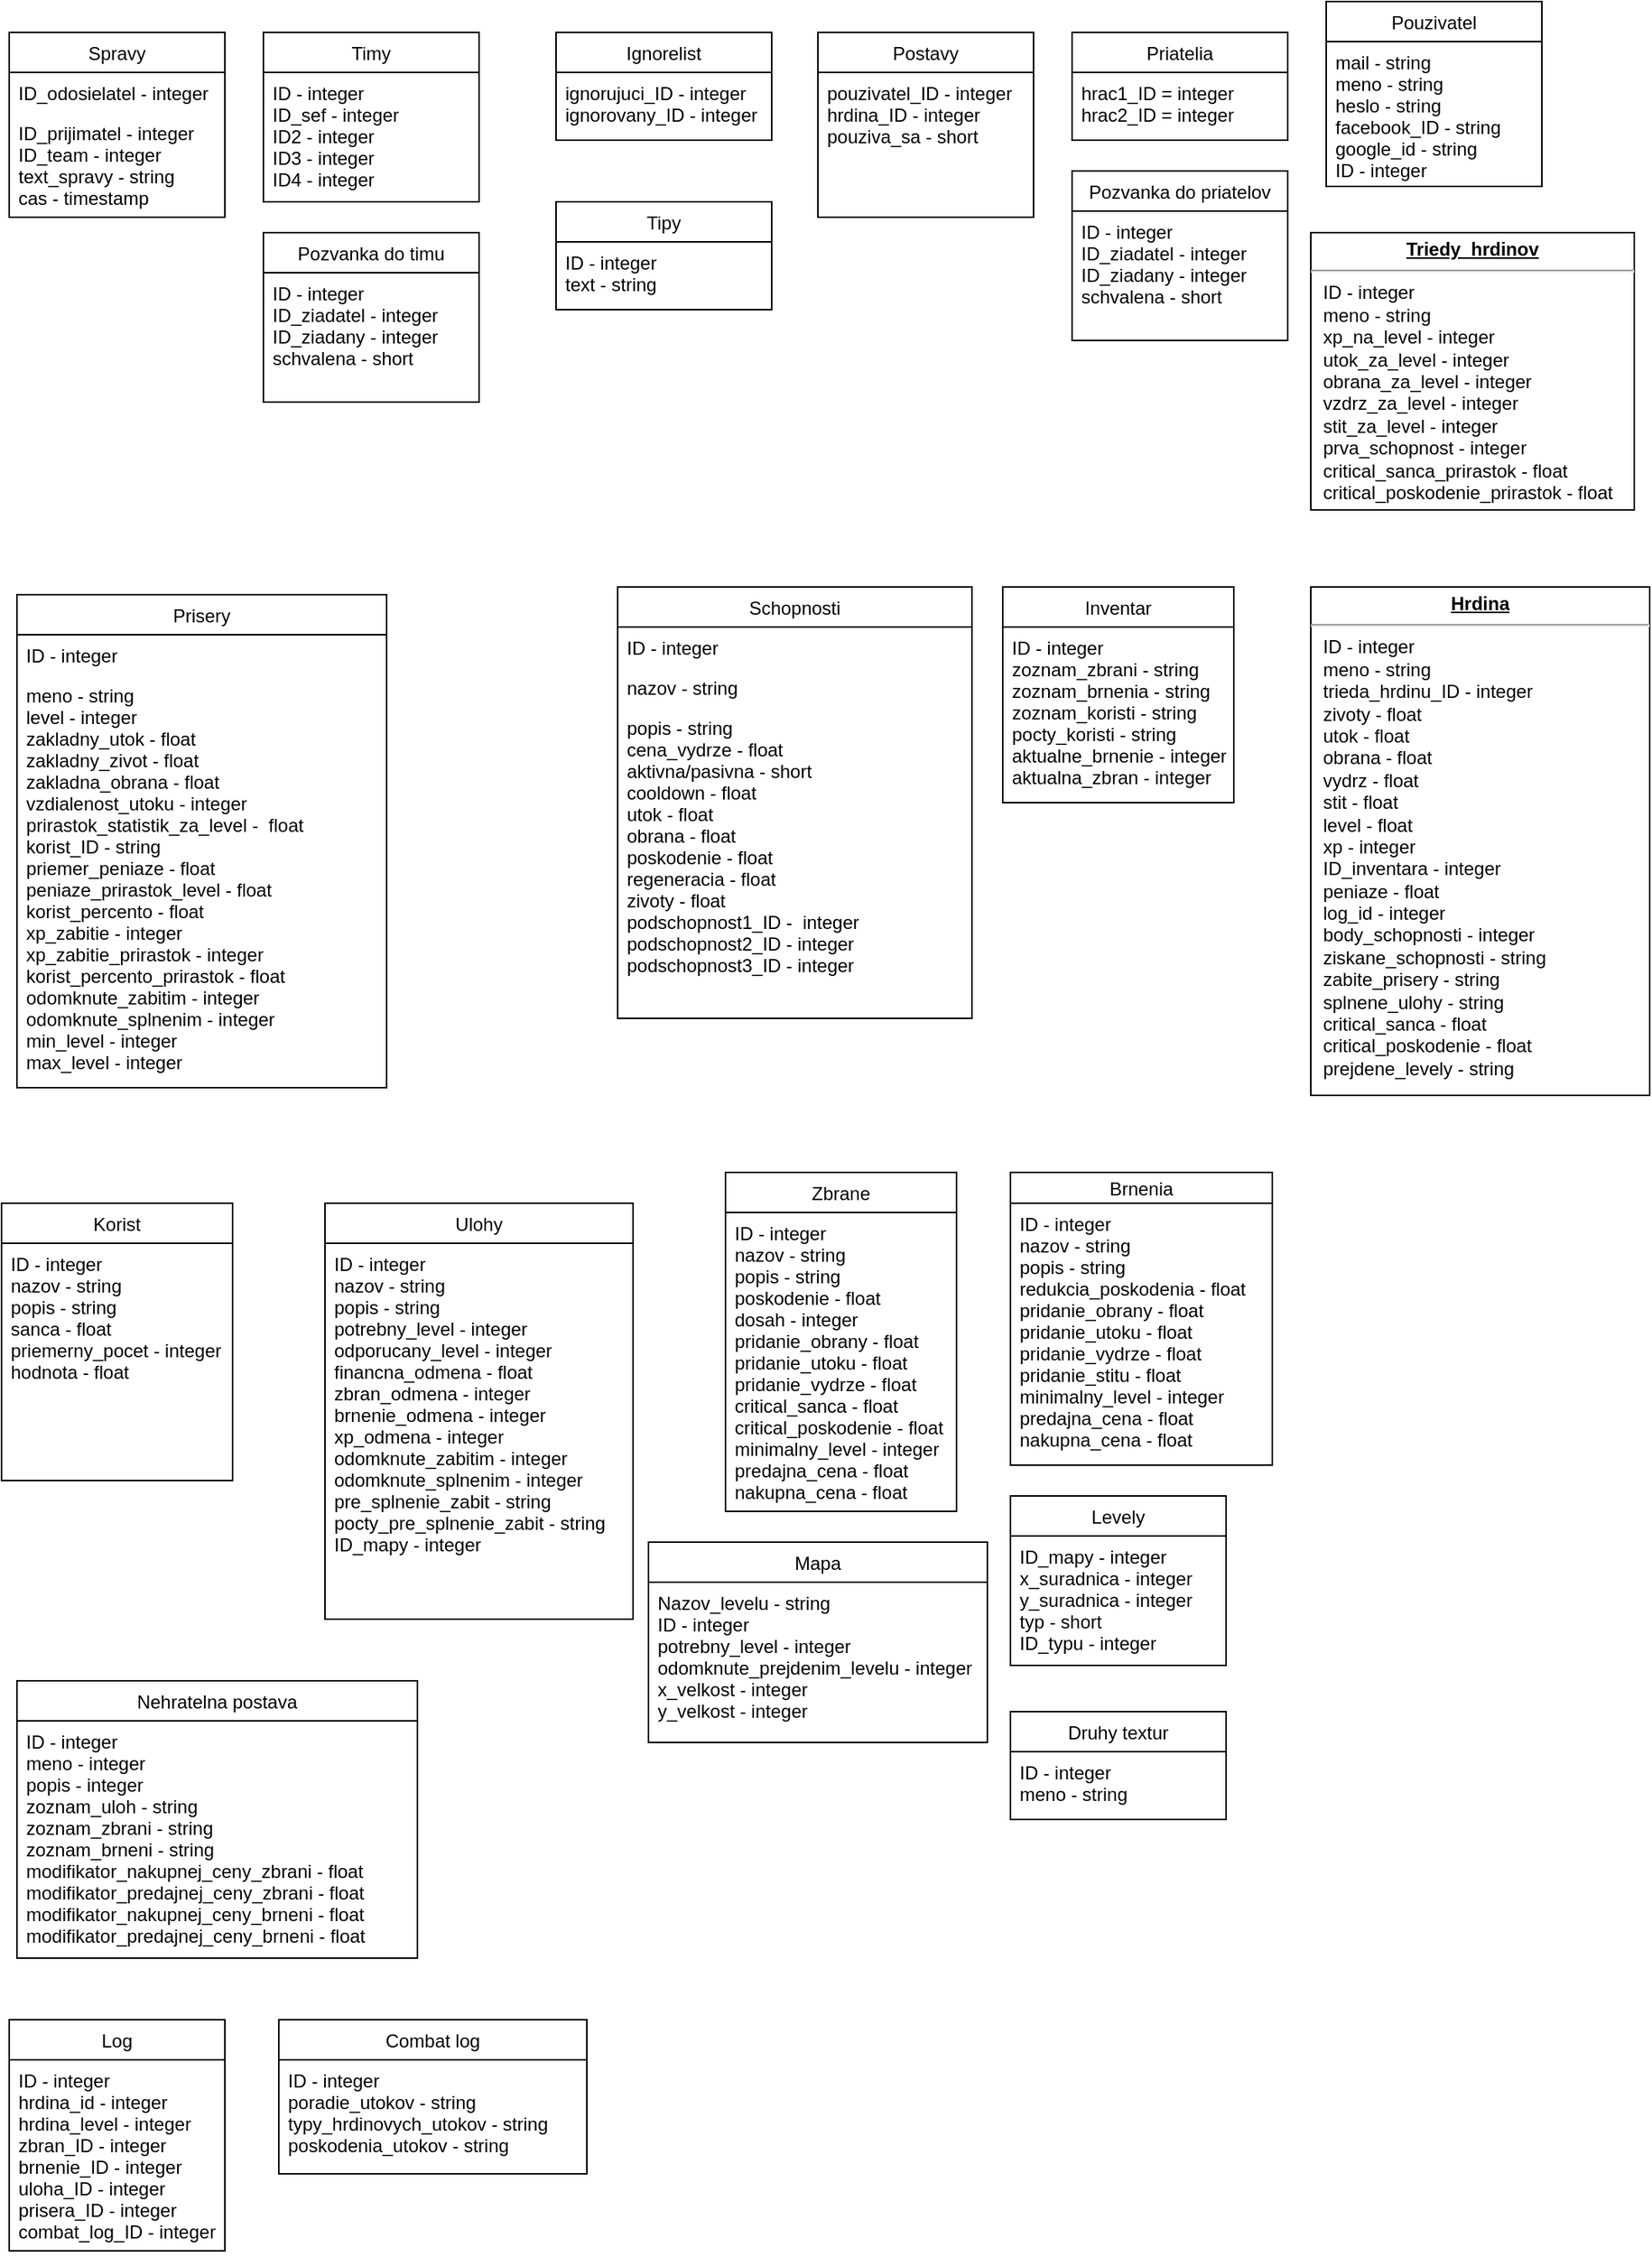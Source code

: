 <mxfile version="14.5.10" type="device"><diagram name="Page-1" id="a7904f86-f2b4-8e86-fa97-74104820619b"><mxGraphModel dx="1504" dy="645" grid="1" gridSize="10" guides="1" tooltips="1" connect="1" arrows="1" fold="1" page="1" pageScale="1" pageWidth="1100" pageHeight="850" background="#ffffff" math="0" shadow="0"><root><mxCell id="0"/><mxCell id="1" parent="0"/><mxCell id="24794b860abc3c2d-22" value="&lt;p style=&quot;margin: 0px ; margin-top: 4px ; text-align: center ; text-decoration: underline&quot;&gt;&lt;b&gt;Triedy_hrdinov&lt;/b&gt;&lt;/p&gt;&lt;hr&gt;&lt;p style=&quot;margin: 0px ; margin-left: 8px&quot;&gt;ID - integer&lt;/p&gt;&lt;p style=&quot;margin: 0px ; margin-left: 8px&quot;&gt;meno - string&lt;/p&gt;&lt;p style=&quot;margin: 0px ; margin-left: 8px&quot;&gt;xp_na_level - integer&lt;/p&gt;&lt;p style=&quot;margin: 0px ; margin-left: 8px&quot;&gt;utok_za_level - integer&lt;/p&gt;&lt;p style=&quot;margin: 0px ; margin-left: 8px&quot;&gt;obrana_za_level - integer&lt;/p&gt;&lt;p style=&quot;margin: 0px ; margin-left: 8px&quot;&gt;vzdrz_za_level - integer&lt;/p&gt;&lt;p style=&quot;margin: 0px ; margin-left: 8px&quot;&gt;stit_za_level - integer&lt;/p&gt;&lt;p style=&quot;margin: 0px ; margin-left: 8px&quot;&gt;prva_schopnost - integer&lt;/p&gt;&lt;p style=&quot;margin: 0px ; margin-left: 8px&quot;&gt;critical_sanca_prirastok - float&lt;/p&gt;&lt;p style=&quot;margin: 0px ; margin-left: 8px&quot;&gt;critical_poskodenie_prirastok - float&lt;br&gt;&lt;/p&gt;" style="verticalAlign=top;align=left;overflow=fill;fontSize=12;fontFamily=Helvetica;html=1;rounded=0;shadow=0;comic=0;labelBackgroundColor=none;strokeWidth=1" parent="1" vertex="1"><mxGeometry x="860" y="190" width="210" height="180" as="geometry"/></mxCell><mxCell id="24794b860abc3c2d-29" value="&lt;p style=&quot;margin: 0px ; margin-top: 4px ; text-align: center ; text-decoration: underline&quot;&gt;&lt;b&gt;Hrdina&lt;/b&gt;&lt;/p&gt;&lt;hr&gt;&lt;p style=&quot;margin: 0px ; margin-left: 8px&quot;&gt;ID - integer&amp;nbsp;&lt;/p&gt;&lt;p style=&quot;margin: 0px ; margin-left: 8px&quot;&gt;meno - string&lt;/p&gt;&lt;p style=&quot;margin: 0px ; margin-left: 8px&quot;&gt;trieda_hrdinu_ID - integer&lt;/p&gt;&lt;p style=&quot;margin: 0px ; margin-left: 8px&quot;&gt;zivoty - float&lt;/p&gt;&lt;p style=&quot;margin: 0px ; margin-left: 8px&quot;&gt;utok - float&lt;/p&gt;&lt;p style=&quot;margin: 0px ; margin-left: 8px&quot;&gt;obrana - float&lt;/p&gt;&lt;p style=&quot;margin: 0px ; margin-left: 8px&quot;&gt;vydrz - float&lt;/p&gt;&lt;p style=&quot;margin: 0px ; margin-left: 8px&quot;&gt;stit - float&lt;/p&gt;&lt;p style=&quot;margin: 0px ; margin-left: 8px&quot;&gt;level - float&lt;/p&gt;&lt;p style=&quot;margin: 0px ; margin-left: 8px&quot;&gt;xp - integer&lt;/p&gt;&lt;p style=&quot;margin: 0px ; margin-left: 8px&quot;&gt;ID_inventara - integer&lt;/p&gt;&lt;p style=&quot;margin: 0px ; margin-left: 8px&quot;&gt;peniaze - float&lt;/p&gt;&lt;p style=&quot;margin: 0px ; margin-left: 8px&quot;&gt;&lt;span&gt;log_id - integer&lt;/span&gt;&lt;/p&gt;&lt;p style=&quot;margin: 0px ; margin-left: 8px&quot;&gt;&lt;span&gt;body_schopnosti - integer&lt;/span&gt;&lt;/p&gt;&lt;p style=&quot;margin: 0px ; margin-left: 8px&quot;&gt;&lt;span&gt;ziskane_schopnosti - string&lt;/span&gt;&lt;/p&gt;&lt;p style=&quot;margin: 0px ; margin-left: 8px&quot;&gt;&lt;span&gt;zabite_prisery - string&lt;/span&gt;&lt;/p&gt;&lt;p style=&quot;margin: 0px ; margin-left: 8px&quot;&gt;splnene_ulohy - string&lt;/p&gt;&lt;p style=&quot;margin: 0px ; margin-left: 8px&quot;&gt;critical_sanca - float&lt;/p&gt;&lt;p style=&quot;margin: 0px ; margin-left: 8px&quot;&gt;critical_poskodenie - float&lt;/p&gt;&lt;p style=&quot;margin: 0px ; margin-left: 8px&quot;&gt;prejdene_levely - string&lt;/p&gt;&lt;p style=&quot;margin: 0px ; margin-left: 8px&quot;&gt;&lt;br&gt;&lt;/p&gt;" style="verticalAlign=top;align=left;overflow=fill;fontSize=12;fontFamily=Helvetica;html=1;rounded=0;shadow=0;comic=0;labelBackgroundColor=none;strokeWidth=1" parent="1" vertex="1"><mxGeometry x="860" y="420" width="220" height="330" as="geometry"/></mxCell><mxCell id="AZQkYkP0Tyv_SYuR7T4m-1" value="Inventar" style="swimlane;fontStyle=0;childLayout=stackLayout;horizontal=1;startSize=26;fillColor=none;horizontalStack=0;resizeParent=1;resizeParentMax=0;resizeLast=0;collapsible=1;marginBottom=0;" parent="1" vertex="1"><mxGeometry x="660" y="420" width="150" height="140" as="geometry"/></mxCell><mxCell id="AZQkYkP0Tyv_SYuR7T4m-4" value="ID - integer &#10;zoznam_zbrani - string&#10;zoznam_brnenia - string&#10;zoznam_koristi - string&#10;pocty_koristi - string&#10;aktualne_brnenie - integer&#10;aktualna_zbran - integer&#10;" style="text;strokeColor=none;fillColor=none;align=left;verticalAlign=top;spacingLeft=4;spacingRight=4;overflow=hidden;rotatable=0;points=[[0,0.5],[1,0.5]];portConstraint=eastwest;" parent="AZQkYkP0Tyv_SYuR7T4m-1" vertex="1"><mxGeometry y="26" width="150" height="114" as="geometry"/></mxCell><mxCell id="AZQkYkP0Tyv_SYuR7T4m-9" value="Pouzivatel" style="swimlane;fontStyle=0;childLayout=stackLayout;horizontal=1;startSize=26;fillColor=none;horizontalStack=0;resizeParent=1;resizeParentMax=0;resizeLast=0;collapsible=1;marginBottom=0;" parent="1" vertex="1"><mxGeometry x="870" y="40" width="140" height="120" as="geometry"><mxRectangle x="870" y="40" width="90" height="26" as="alternateBounds"/></mxGeometry></mxCell><mxCell id="AZQkYkP0Tyv_SYuR7T4m-10" value="mail - string&#10;meno - string &#10;heslo - string&#10;facebook_ID - string&#10;google_id - string&#10;ID - integer&#10;&#10;" style="text;strokeColor=none;fillColor=none;align=left;verticalAlign=top;spacingLeft=4;spacingRight=4;overflow=hidden;rotatable=0;points=[[0,0.5],[1,0.5]];portConstraint=eastwest;" parent="AZQkYkP0Tyv_SYuR7T4m-9" vertex="1"><mxGeometry y="26" width="140" height="94" as="geometry"/></mxCell><mxCell id="AZQkYkP0Tyv_SYuR7T4m-13" value="Postavy" style="swimlane;fontStyle=0;childLayout=stackLayout;horizontal=1;startSize=26;fillColor=none;horizontalStack=0;resizeParent=1;resizeParentMax=0;resizeLast=0;collapsible=1;marginBottom=0;" parent="1" vertex="1"><mxGeometry x="540" y="60" width="140" height="120" as="geometry"/></mxCell><mxCell id="AZQkYkP0Tyv_SYuR7T4m-14" value="pouzivatel_ID - integer&#10;hrdina_ID - integer&#10;pouziva_sa - short&#10;" style="text;strokeColor=none;fillColor=none;align=left;verticalAlign=top;spacingLeft=4;spacingRight=4;overflow=hidden;rotatable=0;points=[[0,0.5],[1,0.5]];portConstraint=eastwest;" parent="AZQkYkP0Tyv_SYuR7T4m-13" vertex="1"><mxGeometry y="26" width="140" height="94" as="geometry"/></mxCell><mxCell id="AZQkYkP0Tyv_SYuR7T4m-17" value="Priatelia" style="swimlane;fontStyle=0;childLayout=stackLayout;horizontal=1;startSize=26;fillColor=none;horizontalStack=0;resizeParent=1;resizeParentMax=0;resizeLast=0;collapsible=1;marginBottom=0;" parent="1" vertex="1"><mxGeometry x="705" y="60" width="140" height="70" as="geometry"/></mxCell><mxCell id="AZQkYkP0Tyv_SYuR7T4m-18" value="hrac1_ID = integer&#10;hrac2_ID = integer" style="text;strokeColor=none;fillColor=none;align=left;verticalAlign=top;spacingLeft=4;spacingRight=4;overflow=hidden;rotatable=0;points=[[0,0.5],[1,0.5]];portConstraint=eastwest;" parent="AZQkYkP0Tyv_SYuR7T4m-17" vertex="1"><mxGeometry y="26" width="140" height="44" as="geometry"/></mxCell><mxCell id="AZQkYkP0Tyv_SYuR7T4m-21" value="Schopnosti" style="swimlane;fontStyle=0;childLayout=stackLayout;horizontal=1;startSize=26;fillColor=none;horizontalStack=0;resizeParent=1;resizeParentMax=0;resizeLast=0;collapsible=1;marginBottom=0;" parent="1" vertex="1"><mxGeometry x="410" y="420" width="230" height="280" as="geometry"/></mxCell><mxCell id="AZQkYkP0Tyv_SYuR7T4m-22" value="ID - integer" style="text;strokeColor=none;fillColor=none;align=left;verticalAlign=top;spacingLeft=4;spacingRight=4;overflow=hidden;rotatable=0;points=[[0,0.5],[1,0.5]];portConstraint=eastwest;" parent="AZQkYkP0Tyv_SYuR7T4m-21" vertex="1"><mxGeometry y="26" width="230" height="26" as="geometry"/></mxCell><mxCell id="AZQkYkP0Tyv_SYuR7T4m-23" value="nazov - string" style="text;strokeColor=none;fillColor=none;align=left;verticalAlign=top;spacingLeft=4;spacingRight=4;overflow=hidden;rotatable=0;points=[[0,0.5],[1,0.5]];portConstraint=eastwest;" parent="AZQkYkP0Tyv_SYuR7T4m-21" vertex="1"><mxGeometry y="52" width="230" height="26" as="geometry"/></mxCell><mxCell id="AZQkYkP0Tyv_SYuR7T4m-24" value="popis - string&#10;cena_vydrze - float&#10;aktivna/pasivna - short&#10;cooldown - float&#10;utok - float&#10;obrana - float&#10;poskodenie - float&#10;regeneracia - float&#10;zivoty - float &#10;podschopnost1_ID -  integer&#10;podschopnost2_ID - integer&#10;podschopnost3_ID - integer&#10;&#10;" style="text;strokeColor=none;fillColor=none;align=left;verticalAlign=top;spacingLeft=4;spacingRight=4;overflow=hidden;rotatable=0;points=[[0,0.5],[1,0.5]];portConstraint=eastwest;" parent="AZQkYkP0Tyv_SYuR7T4m-21" vertex="1"><mxGeometry y="78" width="230" height="202" as="geometry"/></mxCell><mxCell id="AZQkYkP0Tyv_SYuR7T4m-25" value="Prisery" style="swimlane;fontStyle=0;childLayout=stackLayout;horizontal=1;startSize=26;fillColor=none;horizontalStack=0;resizeParent=1;resizeParentMax=0;resizeLast=0;collapsible=1;marginBottom=0;" parent="1" vertex="1"><mxGeometry x="20" y="425" width="240" height="320" as="geometry"/></mxCell><mxCell id="AZQkYkP0Tyv_SYuR7T4m-26" value="ID - integer" style="text;strokeColor=none;fillColor=none;align=left;verticalAlign=top;spacingLeft=4;spacingRight=4;overflow=hidden;rotatable=0;points=[[0,0.5],[1,0.5]];portConstraint=eastwest;" parent="AZQkYkP0Tyv_SYuR7T4m-25" vertex="1"><mxGeometry y="26" width="240" height="26" as="geometry"/></mxCell><mxCell id="AZQkYkP0Tyv_SYuR7T4m-27" value="meno - string &#10;level - integer&#10;zakladny_utok - float&#10;zakladny_zivot - float&#10;zakladna_obrana - float&#10;vzdialenost_utoku - integer&#10;prirastok_statistik_za_level -  float&#10;korist_ID - string&#10;priemer_peniaze - float&#10;peniaze_prirastok_level - float&#10;korist_percento - float &#10;xp_zabitie - integer&#10;xp_zabitie_prirastok - integer&#10;korist_percento_prirastok - float&#10;odomknute_zabitim - integer&#10;odomknute_splnenim - integer&#10;min_level - integer&#10;max_level - integer&#10;&#10;" style="text;strokeColor=none;fillColor=none;align=left;verticalAlign=top;spacingLeft=4;spacingRight=4;overflow=hidden;rotatable=0;points=[[0,0.5],[1,0.5]];portConstraint=eastwest;" parent="AZQkYkP0Tyv_SYuR7T4m-25" vertex="1"><mxGeometry y="52" width="240" height="268" as="geometry"/></mxCell><mxCell id="AZQkYkP0Tyv_SYuR7T4m-29" value="Korist" style="swimlane;fontStyle=0;childLayout=stackLayout;horizontal=1;startSize=26;fillColor=none;horizontalStack=0;resizeParent=1;resizeParentMax=0;resizeLast=0;collapsible=1;marginBottom=0;" parent="1" vertex="1"><mxGeometry x="10" y="820" width="150" height="180" as="geometry"/></mxCell><mxCell id="AZQkYkP0Tyv_SYuR7T4m-30" value="ID - integer&#10;nazov - string&#10;popis - string &#10;sanca - float &#10;priemerny_pocet - integer&#10;hodnota - float" style="text;strokeColor=none;fillColor=none;align=left;verticalAlign=top;spacingLeft=4;spacingRight=4;overflow=hidden;rotatable=0;points=[[0,0.5],[1,0.5]];portConstraint=eastwest;" parent="AZQkYkP0Tyv_SYuR7T4m-29" vertex="1"><mxGeometry y="26" width="150" height="154" as="geometry"/></mxCell><mxCell id="AZQkYkP0Tyv_SYuR7T4m-33" value="Ignorelist" style="swimlane;fontStyle=0;childLayout=stackLayout;horizontal=1;startSize=26;fillColor=none;horizontalStack=0;resizeParent=1;resizeParentMax=0;resizeLast=0;collapsible=1;marginBottom=0;" parent="1" vertex="1"><mxGeometry x="370" y="60" width="140" height="70" as="geometry"/></mxCell><mxCell id="AZQkYkP0Tyv_SYuR7T4m-34" value="ignorujuci_ID - integer&#10;ignorovany_ID - integer" style="text;strokeColor=none;fillColor=none;align=left;verticalAlign=top;spacingLeft=4;spacingRight=4;overflow=hidden;rotatable=0;points=[[0,0.5],[1,0.5]];portConstraint=eastwest;" parent="AZQkYkP0Tyv_SYuR7T4m-33" vertex="1"><mxGeometry y="26" width="140" height="44" as="geometry"/></mxCell><mxCell id="AZQkYkP0Tyv_SYuR7T4m-37" value="Ulohy" style="swimlane;fontStyle=0;childLayout=stackLayout;horizontal=1;startSize=26;fillColor=none;horizontalStack=0;resizeParent=1;resizeParentMax=0;resizeLast=0;collapsible=1;marginBottom=0;" parent="1" vertex="1"><mxGeometry x="220" y="820" width="200" height="270" as="geometry"/></mxCell><mxCell id="AZQkYkP0Tyv_SYuR7T4m-38" value="ID - integer&#10;nazov - string&#10;popis - string&#10;potrebny_level - integer&#10;odporucany_level - integer&#10;financna_odmena - float&#10;zbran_odmena - integer&#10;brnenie_odmena - integer&#10;xp_odmena - integer&#10;odomknute_zabitim - integer&#10;odomknute_splnenim - integer&#10;pre_splnenie_zabit - string&#10;pocty_pre_splnenie_zabit - string&#10;ID_mapy - integer&#10;&#10;" style="text;strokeColor=none;fillColor=none;align=left;verticalAlign=top;spacingLeft=4;spacingRight=4;overflow=hidden;rotatable=0;points=[[0,0.5],[1,0.5]];portConstraint=eastwest;" parent="AZQkYkP0Tyv_SYuR7T4m-37" vertex="1"><mxGeometry y="26" width="200" height="244" as="geometry"/></mxCell><mxCell id="AZQkYkP0Tyv_SYuR7T4m-41" value="Brnenia" style="swimlane;fontStyle=0;childLayout=stackLayout;horizontal=1;startSize=20;fillColor=none;horizontalStack=0;resizeParent=1;resizeParentMax=0;resizeLast=0;collapsible=1;marginBottom=0;" parent="1" vertex="1"><mxGeometry x="665" y="800" width="170" height="190" as="geometry"/></mxCell><mxCell id="AZQkYkP0Tyv_SYuR7T4m-44" value="ID - integer&#10;nazov - string&#10;popis - string&#10;redukcia_poskodenia - float&#10;pridanie_obrany - float&#10;pridanie_utoku - float&#10;pridanie_vydrze - float&#10;pridanie_stitu - float&#10;minimalny_level - integer&#10;predajna_cena - float&#10;nakupna_cena - float" style="text;strokeColor=none;fillColor=none;align=left;verticalAlign=top;spacingLeft=4;spacingRight=4;overflow=hidden;rotatable=0;points=[[0,0.5],[1,0.5]];portConstraint=eastwest;" parent="AZQkYkP0Tyv_SYuR7T4m-41" vertex="1"><mxGeometry y="20" width="170" height="170" as="geometry"/></mxCell><mxCell id="AZQkYkP0Tyv_SYuR7T4m-45" value="Zbrane" style="swimlane;fontStyle=0;childLayout=stackLayout;horizontal=1;startSize=26;fillColor=none;horizontalStack=0;resizeParent=1;resizeParentMax=0;resizeLast=0;collapsible=1;marginBottom=0;" parent="1" vertex="1"><mxGeometry x="480" y="800" width="150" height="220" as="geometry"/></mxCell><mxCell id="AZQkYkP0Tyv_SYuR7T4m-46" value="ID - integer&#10;nazov - string&#10;popis - string&#10;poskodenie - float&#10;dosah - integer&#10;pridanie_obrany - float&#10;pridanie_utoku - float&#10;pridanie_vydrze - float&#10;critical_sanca - float&#10;critical_poskodenie - float&#10;minimalny_level - integer&#10;predajna_cena - float&#10;nakupna_cena - float" style="text;strokeColor=none;fillColor=none;align=left;verticalAlign=top;spacingLeft=4;spacingRight=4;overflow=hidden;rotatable=0;points=[[0,0.5],[1,0.5]];portConstraint=eastwest;" parent="AZQkYkP0Tyv_SYuR7T4m-45" vertex="1"><mxGeometry y="26" width="150" height="194" as="geometry"/></mxCell><mxCell id="AZQkYkP0Tyv_SYuR7T4m-49" value="Timy" style="swimlane;fontStyle=0;childLayout=stackLayout;horizontal=1;startSize=26;fillColor=none;horizontalStack=0;resizeParent=1;resizeParentMax=0;resizeLast=0;collapsible=1;marginBottom=0;" parent="1" vertex="1"><mxGeometry x="180" y="60" width="140" height="110" as="geometry"/></mxCell><mxCell id="AZQkYkP0Tyv_SYuR7T4m-50" value="ID - integer&#10;ID_sef - integer&#10;ID2 - integer&#10;ID3 - integer&#10;ID4 - integer" style="text;strokeColor=none;fillColor=none;align=left;verticalAlign=top;spacingLeft=4;spacingRight=4;overflow=hidden;rotatable=0;points=[[0,0.5],[1,0.5]];portConstraint=eastwest;" parent="AZQkYkP0Tyv_SYuR7T4m-49" vertex="1"><mxGeometry y="26" width="140" height="84" as="geometry"/></mxCell><mxCell id="AZQkYkP0Tyv_SYuR7T4m-53" value="Spravy" style="swimlane;fontStyle=0;childLayout=stackLayout;horizontal=1;startSize=26;fillColor=none;horizontalStack=0;resizeParent=1;resizeParentMax=0;resizeLast=0;collapsible=1;marginBottom=0;" parent="1" vertex="1"><mxGeometry x="15" y="60" width="140" height="120" as="geometry"/></mxCell><mxCell id="AZQkYkP0Tyv_SYuR7T4m-54" value="ID_odosielatel - integer" style="text;strokeColor=none;fillColor=none;align=left;verticalAlign=top;spacingLeft=4;spacingRight=4;overflow=hidden;rotatable=0;points=[[0,0.5],[1,0.5]];portConstraint=eastwest;" parent="AZQkYkP0Tyv_SYuR7T4m-53" vertex="1"><mxGeometry y="26" width="140" height="26" as="geometry"/></mxCell><mxCell id="AZQkYkP0Tyv_SYuR7T4m-55" value="ID_prijimatel - integer&#10;ID_team - integer&#10;text_spravy - string&#10;cas - timestamp&#10;&#10;" style="text;strokeColor=none;fillColor=none;align=left;verticalAlign=top;spacingLeft=4;spacingRight=4;overflow=hidden;rotatable=0;points=[[0,0.5],[1,0.5]];portConstraint=eastwest;" parent="AZQkYkP0Tyv_SYuR7T4m-53" vertex="1"><mxGeometry y="52" width="140" height="68" as="geometry"/></mxCell><mxCell id="AZQkYkP0Tyv_SYuR7T4m-57" value="Tipy" style="swimlane;fontStyle=0;childLayout=stackLayout;horizontal=1;startSize=26;fillColor=none;horizontalStack=0;resizeParent=1;resizeParentMax=0;resizeLast=0;collapsible=1;marginBottom=0;" parent="1" vertex="1"><mxGeometry x="370" y="170" width="140" height="70" as="geometry"/></mxCell><mxCell id="AZQkYkP0Tyv_SYuR7T4m-58" value="ID - integer&#10;text - string" style="text;strokeColor=none;fillColor=none;align=left;verticalAlign=top;spacingLeft=4;spacingRight=4;overflow=hidden;rotatable=0;points=[[0,0.5],[1,0.5]];portConstraint=eastwest;" parent="AZQkYkP0Tyv_SYuR7T4m-57" vertex="1"><mxGeometry y="26" width="140" height="44" as="geometry"/></mxCell><mxCell id="AZQkYkP0Tyv_SYuR7T4m-61" value="Mapa" style="swimlane;fontStyle=0;childLayout=stackLayout;horizontal=1;startSize=26;fillColor=none;horizontalStack=0;resizeParent=1;resizeParentMax=0;resizeLast=0;collapsible=1;marginBottom=0;" parent="1" vertex="1"><mxGeometry x="430" y="1040" width="220" height="130" as="geometry"/></mxCell><mxCell id="AZQkYkP0Tyv_SYuR7T4m-64" value="Nazov_levelu - string&#10;ID - integer&#10;potrebny_level - integer&#10;odomknute_prejdenim_levelu - integer&#10;x_velkost - integer&#10;y_velkost - integer" style="text;strokeColor=none;fillColor=none;align=left;verticalAlign=top;spacingLeft=4;spacingRight=4;overflow=hidden;rotatable=0;points=[[0,0.5],[1,0.5]];portConstraint=eastwest;" parent="AZQkYkP0Tyv_SYuR7T4m-61" vertex="1"><mxGeometry y="26" width="220" height="104" as="geometry"/></mxCell><mxCell id="AZQkYkP0Tyv_SYuR7T4m-65" value="Levely" style="swimlane;fontStyle=0;childLayout=stackLayout;horizontal=1;startSize=26;fillColor=none;horizontalStack=0;resizeParent=1;resizeParentMax=0;resizeLast=0;collapsible=1;marginBottom=0;" parent="1" vertex="1"><mxGeometry x="665" y="1010" width="140" height="110" as="geometry"/></mxCell><mxCell id="AZQkYkP0Tyv_SYuR7T4m-68" value="ID_mapy - integer&#10;x_suradnica - integer&#10;y_suradnica - integer&#10;typ - short&#10;ID_typu - integer" style="text;strokeColor=none;fillColor=none;align=left;verticalAlign=top;spacingLeft=4;spacingRight=4;overflow=hidden;rotatable=0;points=[[0,0.5],[1,0.5]];portConstraint=eastwest;" parent="AZQkYkP0Tyv_SYuR7T4m-65" vertex="1"><mxGeometry y="26" width="140" height="84" as="geometry"/></mxCell><mxCell id="AZQkYkP0Tyv_SYuR7T4m-69" value="Nehratelna postava" style="swimlane;fontStyle=0;childLayout=stackLayout;horizontal=1;startSize=26;fillColor=none;horizontalStack=0;resizeParent=1;resizeParentMax=0;resizeLast=0;collapsible=1;marginBottom=0;" parent="1" vertex="1"><mxGeometry x="20" y="1130" width="260" height="180" as="geometry"/></mxCell><mxCell id="AZQkYkP0Tyv_SYuR7T4m-72" value="ID - integer&#10;meno - integer&#10;popis - integer&#10;zoznam_uloh - string&#10;zoznam_zbrani - string&#10;zoznam_brneni - string&#10;modifikator_nakupnej_ceny_zbrani - float&#10;modifikator_predajnej_ceny_zbrani - float&#10;modifikator_nakupnej_ceny_brneni - float&#10;modifikator_predajnej_ceny_brneni - float" style="text;strokeColor=none;fillColor=none;align=left;verticalAlign=top;spacingLeft=4;spacingRight=4;overflow=hidden;rotatable=0;points=[[0,0.5],[1,0.5]];portConstraint=eastwest;" parent="AZQkYkP0Tyv_SYuR7T4m-69" vertex="1"><mxGeometry y="26" width="260" height="154" as="geometry"/></mxCell><mxCell id="AZQkYkP0Tyv_SYuR7T4m-77" value="Log" style="swimlane;fontStyle=0;childLayout=stackLayout;horizontal=1;startSize=26;fillColor=none;horizontalStack=0;resizeParent=1;resizeParentMax=0;resizeLast=0;collapsible=1;marginBottom=0;" parent="1" vertex="1"><mxGeometry x="15" y="1350" width="140" height="150" as="geometry"/></mxCell><mxCell id="AZQkYkP0Tyv_SYuR7T4m-78" value="ID - integer&#10;hrdina_id - integer&#10;hrdina_level - integer&#10;zbran_ID - integer&#10;brnenie_ID - integer&#10;uloha_ID - integer&#10;prisera_ID - integer&#10;combat_log_ID - integer" style="text;strokeColor=none;fillColor=none;align=left;verticalAlign=top;spacingLeft=4;spacingRight=4;overflow=hidden;rotatable=0;points=[[0,0.5],[1,0.5]];portConstraint=eastwest;" parent="AZQkYkP0Tyv_SYuR7T4m-77" vertex="1"><mxGeometry y="26" width="140" height="124" as="geometry"/></mxCell><mxCell id="AZQkYkP0Tyv_SYuR7T4m-81" value="Combat log" style="swimlane;fontStyle=0;childLayout=stackLayout;horizontal=1;startSize=26;fillColor=none;horizontalStack=0;resizeParent=1;resizeParentMax=0;resizeLast=0;collapsible=1;marginBottom=0;" parent="1" vertex="1"><mxGeometry x="190" y="1350" width="200" height="100" as="geometry"/></mxCell><mxCell id="AZQkYkP0Tyv_SYuR7T4m-84" value="ID - integer&#10;poradie_utokov - string&#10;typy_hrdinovych_utokov - string&#10;poskodenia_utokov - string&#10;" style="text;strokeColor=none;fillColor=none;align=left;verticalAlign=top;spacingLeft=4;spacingRight=4;overflow=hidden;rotatable=0;points=[[0,0.5],[1,0.5]];portConstraint=eastwest;" parent="AZQkYkP0Tyv_SYuR7T4m-81" vertex="1"><mxGeometry y="26" width="200" height="74" as="geometry"/></mxCell><mxCell id="AZQkYkP0Tyv_SYuR7T4m-85" value="Pozvanka do priatelov" style="swimlane;fontStyle=0;childLayout=stackLayout;horizontal=1;startSize=26;fillColor=none;horizontalStack=0;resizeParent=1;resizeParentMax=0;resizeLast=0;collapsible=1;marginBottom=0;" parent="1" vertex="1"><mxGeometry x="705" y="150" width="140" height="110" as="geometry"/></mxCell><mxCell id="AZQkYkP0Tyv_SYuR7T4m-87" value="ID - integer&#10;ID_ziadatel - integer&#10;ID_ziadany - integer&#10;schvalena - short" style="text;strokeColor=none;fillColor=none;align=left;verticalAlign=top;spacingLeft=4;spacingRight=4;overflow=hidden;rotatable=0;points=[[0,0.5],[1,0.5]];portConstraint=eastwest;" parent="AZQkYkP0Tyv_SYuR7T4m-85" vertex="1"><mxGeometry y="26" width="140" height="84" as="geometry"/></mxCell><mxCell id="AZQkYkP0Tyv_SYuR7T4m-89" value="Pozvanka do timu" style="swimlane;fontStyle=0;childLayout=stackLayout;horizontal=1;startSize=26;fillColor=none;horizontalStack=0;resizeParent=1;resizeParentMax=0;resizeLast=0;collapsible=1;marginBottom=0;" parent="1" vertex="1"><mxGeometry x="180" y="190" width="140" height="110" as="geometry"/></mxCell><mxCell id="AZQkYkP0Tyv_SYuR7T4m-90" value="ID - integer&#10;ID_ziadatel - integer&#10;ID_ziadany - integer&#10;schvalena - short" style="text;strokeColor=none;fillColor=none;align=left;verticalAlign=top;spacingLeft=4;spacingRight=4;overflow=hidden;rotatable=0;points=[[0,0.5],[1,0.5]];portConstraint=eastwest;" parent="AZQkYkP0Tyv_SYuR7T4m-89" vertex="1"><mxGeometry y="26" width="140" height="84" as="geometry"/></mxCell><mxCell id="AZQkYkP0Tyv_SYuR7T4m-91" value="Druhy textur" style="swimlane;fontStyle=0;childLayout=stackLayout;horizontal=1;startSize=26;fillColor=none;horizontalStack=0;resizeParent=1;resizeParentMax=0;resizeLast=0;collapsible=1;marginBottom=0;" parent="1" vertex="1"><mxGeometry x="665" y="1150" width="140" height="70" as="geometry"/></mxCell><mxCell id="AZQkYkP0Tyv_SYuR7T4m-94" value="ID - integer&#10;meno - string&#10;" style="text;strokeColor=none;fillColor=none;align=left;verticalAlign=top;spacingLeft=4;spacingRight=4;overflow=hidden;rotatable=0;points=[[0,0.5],[1,0.5]];portConstraint=eastwest;" parent="AZQkYkP0Tyv_SYuR7T4m-91" vertex="1"><mxGeometry y="26" width="140" height="44" as="geometry"/></mxCell></root></mxGraphModel></diagram></mxfile>